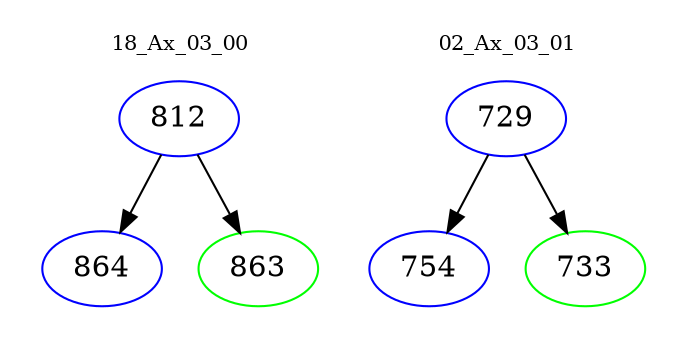 digraph{
subgraph cluster_0 {
color = white
label = "18_Ax_03_00";
fontsize=10;
T0_812 [label="812", color="blue"]
T0_812 -> T0_864 [color="black"]
T0_864 [label="864", color="blue"]
T0_812 -> T0_863 [color="black"]
T0_863 [label="863", color="green"]
}
subgraph cluster_1 {
color = white
label = "02_Ax_03_01";
fontsize=10;
T1_729 [label="729", color="blue"]
T1_729 -> T1_754 [color="black"]
T1_754 [label="754", color="blue"]
T1_729 -> T1_733 [color="black"]
T1_733 [label="733", color="green"]
}
}
